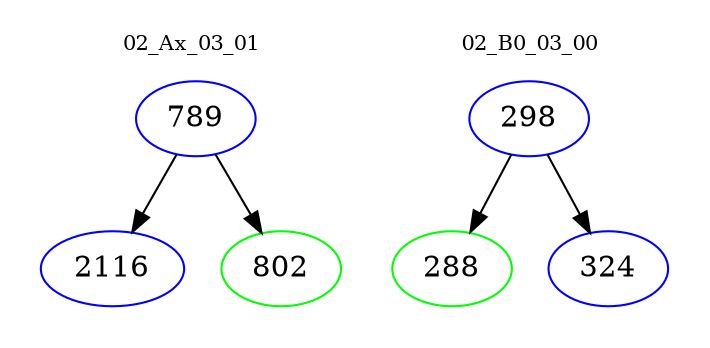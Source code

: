 digraph{
subgraph cluster_0 {
color = white
label = "02_Ax_03_01";
fontsize=10;
T0_789 [label="789", color="blue"]
T0_789 -> T0_2116 [color="black"]
T0_2116 [label="2116", color="blue"]
T0_789 -> T0_802 [color="black"]
T0_802 [label="802", color="green"]
}
subgraph cluster_1 {
color = white
label = "02_B0_03_00";
fontsize=10;
T1_298 [label="298", color="blue"]
T1_298 -> T1_288 [color="black"]
T1_288 [label="288", color="green"]
T1_298 -> T1_324 [color="black"]
T1_324 [label="324", color="blue"]
}
}
